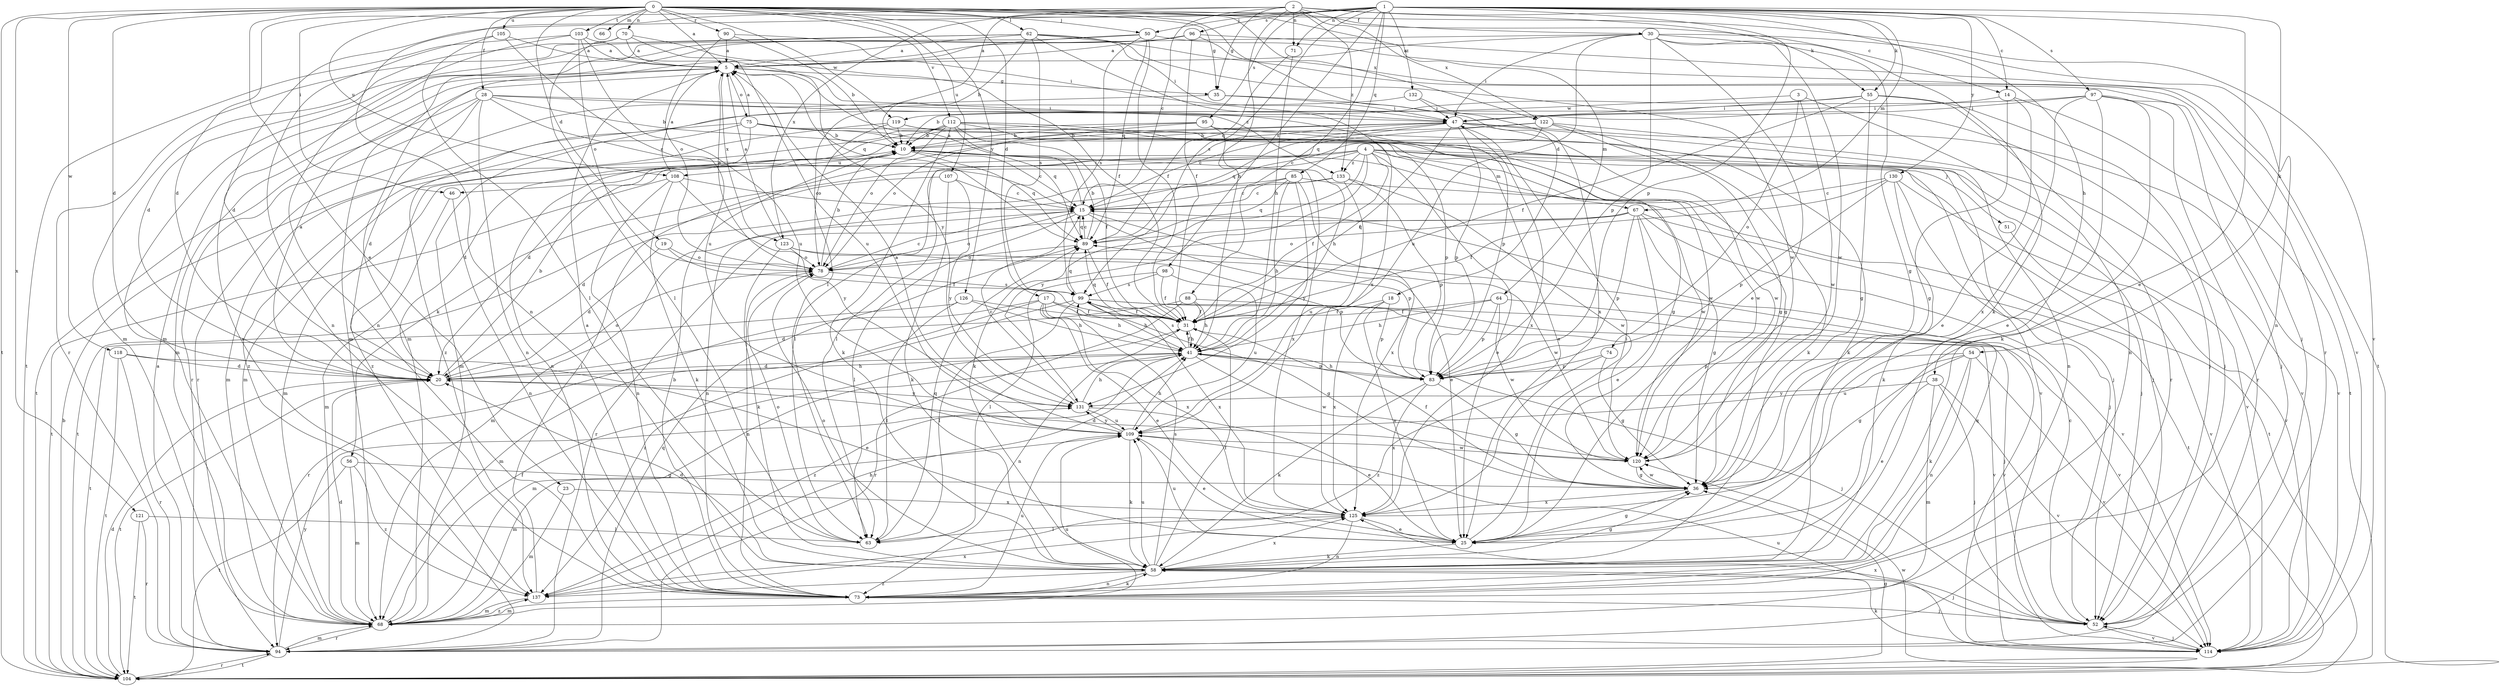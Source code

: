 strict digraph  {
0;
1;
2;
3;
4;
5;
10;
14;
15;
17;
18;
19;
20;
23;
25;
28;
30;
31;
35;
36;
38;
41;
46;
47;
50;
51;
52;
54;
55;
56;
58;
62;
63;
64;
66;
67;
68;
70;
71;
73;
74;
75;
78;
83;
85;
88;
89;
90;
94;
95;
96;
97;
98;
99;
103;
104;
105;
107;
108;
109;
112;
114;
118;
119;
120;
121;
122;
123;
125;
126;
130;
131;
132;
133;
137;
0 -> 5  [label=a];
0 -> 14  [label=c];
0 -> 17  [label=d];
0 -> 18  [label=d];
0 -> 19  [label=d];
0 -> 20  [label=d];
0 -> 23  [label=e];
0 -> 28  [label=f];
0 -> 35  [label=g];
0 -> 46  [label=i];
0 -> 50  [label=j];
0 -> 62  [label=l];
0 -> 64  [label=m];
0 -> 66  [label=m];
0 -> 70  [label=n];
0 -> 90  [label=r];
0 -> 103  [label=t];
0 -> 104  [label=t];
0 -> 105  [label=u];
0 -> 107  [label=u];
0 -> 108  [label=u];
0 -> 112  [label=v];
0 -> 114  [label=v];
0 -> 118  [label=w];
0 -> 119  [label=w];
0 -> 121  [label=x];
0 -> 122  [label=x];
0 -> 126  [label=y];
1 -> 14  [label=c];
1 -> 20  [label=d];
1 -> 25  [label=e];
1 -> 50  [label=j];
1 -> 54  [label=k];
1 -> 55  [label=k];
1 -> 63  [label=l];
1 -> 67  [label=m];
1 -> 71  [label=n];
1 -> 83  [label=p];
1 -> 85  [label=q];
1 -> 88  [label=q];
1 -> 94  [label=r];
1 -> 95  [label=s];
1 -> 96  [label=s];
1 -> 97  [label=s];
1 -> 98  [label=s];
1 -> 99  [label=s];
1 -> 130  [label=y];
1 -> 132  [label=z];
2 -> 15  [label=c];
2 -> 30  [label=f];
2 -> 35  [label=g];
2 -> 38  [label=h];
2 -> 41  [label=h];
2 -> 55  [label=k];
2 -> 71  [label=n];
2 -> 73  [label=n];
2 -> 122  [label=x];
2 -> 123  [label=x];
2 -> 133  [label=z];
3 -> 73  [label=n];
3 -> 74  [label=o];
3 -> 119  [label=w];
3 -> 120  [label=w];
4 -> 25  [label=e];
4 -> 31  [label=f];
4 -> 46  [label=i];
4 -> 51  [label=j];
4 -> 52  [label=j];
4 -> 56  [label=k];
4 -> 58  [label=k];
4 -> 67  [label=m];
4 -> 68  [label=m];
4 -> 114  [label=v];
4 -> 131  [label=y];
4 -> 133  [label=z];
5 -> 35  [label=g];
5 -> 68  [label=m];
5 -> 75  [label=o];
5 -> 89  [label=q];
5 -> 123  [label=x];
5 -> 133  [label=z];
10 -> 15  [label=c];
10 -> 89  [label=q];
10 -> 108  [label=u];
10 -> 120  [label=w];
10 -> 125  [label=x];
14 -> 25  [label=e];
14 -> 36  [label=g];
14 -> 47  [label=i];
14 -> 104  [label=t];
15 -> 5  [label=a];
15 -> 25  [label=e];
15 -> 63  [label=l];
15 -> 68  [label=m];
15 -> 78  [label=o];
15 -> 83  [label=p];
15 -> 89  [label=q];
17 -> 25  [label=e];
17 -> 31  [label=f];
17 -> 36  [label=g];
17 -> 41  [label=h];
17 -> 94  [label=r];
17 -> 125  [label=x];
17 -> 137  [label=z];
18 -> 25  [label=e];
18 -> 31  [label=f];
18 -> 83  [label=p];
18 -> 125  [label=x];
19 -> 20  [label=d];
19 -> 31  [label=f];
19 -> 78  [label=o];
20 -> 5  [label=a];
20 -> 10  [label=b];
20 -> 41  [label=h];
20 -> 78  [label=o];
20 -> 104  [label=t];
20 -> 131  [label=y];
23 -> 68  [label=m];
23 -> 125  [label=x];
25 -> 36  [label=g];
25 -> 47  [label=i];
25 -> 58  [label=k];
25 -> 109  [label=u];
28 -> 10  [label=b];
28 -> 15  [label=c];
28 -> 20  [label=d];
28 -> 47  [label=i];
28 -> 73  [label=n];
28 -> 83  [label=p];
28 -> 94  [label=r];
28 -> 104  [label=t];
30 -> 5  [label=a];
30 -> 25  [label=e];
30 -> 36  [label=g];
30 -> 47  [label=i];
30 -> 58  [label=k];
30 -> 68  [label=m];
30 -> 73  [label=n];
30 -> 83  [label=p];
30 -> 109  [label=u];
30 -> 120  [label=w];
31 -> 41  [label=h];
31 -> 73  [label=n];
31 -> 89  [label=q];
35 -> 47  [label=i];
35 -> 52  [label=j];
35 -> 94  [label=r];
36 -> 31  [label=f];
36 -> 120  [label=w];
36 -> 125  [label=x];
38 -> 25  [label=e];
38 -> 52  [label=j];
38 -> 68  [label=m];
38 -> 114  [label=v];
38 -> 131  [label=y];
41 -> 20  [label=d];
41 -> 31  [label=f];
41 -> 52  [label=j];
41 -> 68  [label=m];
41 -> 83  [label=p];
41 -> 99  [label=s];
41 -> 120  [label=w];
41 -> 137  [label=z];
46 -> 68  [label=m];
46 -> 73  [label=n];
47 -> 10  [label=b];
47 -> 15  [label=c];
47 -> 31  [label=f];
47 -> 63  [label=l];
47 -> 73  [label=n];
47 -> 83  [label=p];
47 -> 89  [label=q];
47 -> 114  [label=v];
47 -> 120  [label=w];
47 -> 125  [label=x];
50 -> 5  [label=a];
50 -> 31  [label=f];
50 -> 68  [label=m];
50 -> 89  [label=q];
50 -> 99  [label=s];
50 -> 114  [label=v];
51 -> 114  [label=v];
52 -> 15  [label=c];
52 -> 114  [label=v];
52 -> 125  [label=x];
54 -> 36  [label=g];
54 -> 58  [label=k];
54 -> 73  [label=n];
54 -> 83  [label=p];
54 -> 109  [label=u];
54 -> 114  [label=v];
55 -> 31  [label=f];
55 -> 36  [label=g];
55 -> 47  [label=i];
55 -> 52  [label=j];
55 -> 94  [label=r];
55 -> 137  [label=z];
56 -> 36  [label=g];
56 -> 68  [label=m];
56 -> 104  [label=t];
56 -> 137  [label=z];
58 -> 5  [label=a];
58 -> 20  [label=d];
58 -> 31  [label=f];
58 -> 36  [label=g];
58 -> 52  [label=j];
58 -> 73  [label=n];
58 -> 78  [label=o];
58 -> 99  [label=s];
58 -> 109  [label=u];
58 -> 125  [label=x];
58 -> 137  [label=z];
62 -> 5  [label=a];
62 -> 10  [label=b];
62 -> 47  [label=i];
62 -> 52  [label=j];
62 -> 68  [label=m];
62 -> 94  [label=r];
62 -> 99  [label=s];
62 -> 120  [label=w];
62 -> 125  [label=x];
63 -> 78  [label=o];
63 -> 89  [label=q];
64 -> 31  [label=f];
64 -> 41  [label=h];
64 -> 83  [label=p];
64 -> 114  [label=v];
64 -> 120  [label=w];
67 -> 25  [label=e];
67 -> 36  [label=g];
67 -> 78  [label=o];
67 -> 83  [label=p];
67 -> 89  [label=q];
67 -> 94  [label=r];
67 -> 104  [label=t];
67 -> 114  [label=v];
68 -> 20  [label=d];
68 -> 31  [label=f];
68 -> 94  [label=r];
68 -> 109  [label=u];
68 -> 137  [label=z];
70 -> 5  [label=a];
70 -> 20  [label=d];
70 -> 31  [label=f];
70 -> 63  [label=l];
70 -> 109  [label=u];
71 -> 41  [label=h];
71 -> 89  [label=q];
73 -> 10  [label=b];
73 -> 52  [label=j];
73 -> 58  [label=k];
73 -> 68  [label=m];
73 -> 89  [label=q];
73 -> 109  [label=u];
74 -> 36  [label=g];
74 -> 83  [label=p];
74 -> 137  [label=z];
75 -> 5  [label=a];
75 -> 10  [label=b];
75 -> 36  [label=g];
75 -> 52  [label=j];
75 -> 68  [label=m];
75 -> 73  [label=n];
75 -> 83  [label=p];
75 -> 137  [label=z];
78 -> 5  [label=a];
78 -> 10  [label=b];
78 -> 15  [label=c];
78 -> 73  [label=n];
78 -> 99  [label=s];
83 -> 36  [label=g];
83 -> 41  [label=h];
83 -> 58  [label=k];
83 -> 125  [label=x];
85 -> 15  [label=c];
85 -> 20  [label=d];
85 -> 41  [label=h];
85 -> 89  [label=q];
85 -> 104  [label=t];
85 -> 125  [label=x];
85 -> 131  [label=y];
88 -> 20  [label=d];
88 -> 31  [label=f];
88 -> 41  [label=h];
88 -> 94  [label=r];
88 -> 114  [label=v];
89 -> 10  [label=b];
89 -> 15  [label=c];
89 -> 31  [label=f];
89 -> 78  [label=o];
90 -> 5  [label=a];
90 -> 10  [label=b];
90 -> 47  [label=i];
90 -> 78  [label=o];
94 -> 5  [label=a];
94 -> 68  [label=m];
94 -> 89  [label=q];
94 -> 104  [label=t];
94 -> 131  [label=y];
95 -> 10  [label=b];
95 -> 20  [label=d];
95 -> 36  [label=g];
95 -> 41  [label=h];
95 -> 58  [label=k];
95 -> 78  [label=o];
96 -> 5  [label=a];
96 -> 20  [label=d];
96 -> 31  [label=f];
96 -> 68  [label=m];
96 -> 94  [label=r];
96 -> 104  [label=t];
97 -> 10  [label=b];
97 -> 25  [label=e];
97 -> 47  [label=i];
97 -> 52  [label=j];
97 -> 58  [label=k];
97 -> 94  [label=r];
97 -> 125  [label=x];
98 -> 31  [label=f];
98 -> 63  [label=l];
98 -> 99  [label=s];
98 -> 109  [label=u];
99 -> 31  [label=f];
99 -> 41  [label=h];
99 -> 52  [label=j];
99 -> 63  [label=l];
99 -> 68  [label=m];
99 -> 89  [label=q];
99 -> 114  [label=v];
99 -> 125  [label=x];
103 -> 5  [label=a];
103 -> 73  [label=n];
103 -> 78  [label=o];
103 -> 104  [label=t];
103 -> 109  [label=u];
103 -> 131  [label=y];
104 -> 10  [label=b];
104 -> 20  [label=d];
104 -> 36  [label=g];
104 -> 94  [label=r];
104 -> 120  [label=w];
105 -> 5  [label=a];
105 -> 63  [label=l];
105 -> 73  [label=n];
105 -> 109  [label=u];
107 -> 15  [label=c];
107 -> 58  [label=k];
107 -> 104  [label=t];
107 -> 131  [label=y];
108 -> 5  [label=a];
108 -> 15  [label=c];
108 -> 58  [label=k];
108 -> 73  [label=n];
108 -> 104  [label=t];
108 -> 131  [label=y];
109 -> 5  [label=a];
109 -> 25  [label=e];
109 -> 41  [label=h];
109 -> 58  [label=k];
109 -> 68  [label=m];
109 -> 120  [label=w];
109 -> 131  [label=y];
112 -> 10  [label=b];
112 -> 20  [label=d];
112 -> 25  [label=e];
112 -> 31  [label=f];
112 -> 58  [label=k];
112 -> 68  [label=m];
112 -> 78  [label=o];
112 -> 89  [label=q];
112 -> 114  [label=v];
112 -> 120  [label=w];
114 -> 52  [label=j];
114 -> 58  [label=k];
114 -> 109  [label=u];
118 -> 20  [label=d];
118 -> 25  [label=e];
118 -> 94  [label=r];
118 -> 104  [label=t];
119 -> 10  [label=b];
119 -> 52  [label=j];
119 -> 78  [label=o];
119 -> 120  [label=w];
119 -> 137  [label=z];
120 -> 20  [label=d];
120 -> 36  [label=g];
121 -> 63  [label=l];
121 -> 94  [label=r];
121 -> 104  [label=t];
122 -> 10  [label=b];
122 -> 15  [label=c];
122 -> 36  [label=g];
122 -> 58  [label=k];
122 -> 63  [label=l];
122 -> 114  [label=v];
123 -> 5  [label=a];
123 -> 58  [label=k];
123 -> 78  [label=o];
123 -> 83  [label=p];
123 -> 120  [label=w];
125 -> 25  [label=e];
125 -> 63  [label=l];
125 -> 73  [label=n];
126 -> 31  [label=f];
126 -> 41  [label=h];
126 -> 63  [label=l];
126 -> 104  [label=t];
130 -> 15  [label=c];
130 -> 31  [label=f];
130 -> 52  [label=j];
130 -> 58  [label=k];
130 -> 83  [label=p];
130 -> 114  [label=v];
131 -> 15  [label=c];
131 -> 25  [label=e];
131 -> 41  [label=h];
131 -> 109  [label=u];
132 -> 47  [label=i];
132 -> 68  [label=m];
132 -> 125  [label=x];
133 -> 15  [label=c];
133 -> 73  [label=n];
133 -> 83  [label=p];
133 -> 109  [label=u];
133 -> 120  [label=w];
137 -> 41  [label=h];
137 -> 47  [label=i];
137 -> 68  [label=m];
137 -> 125  [label=x];
}
